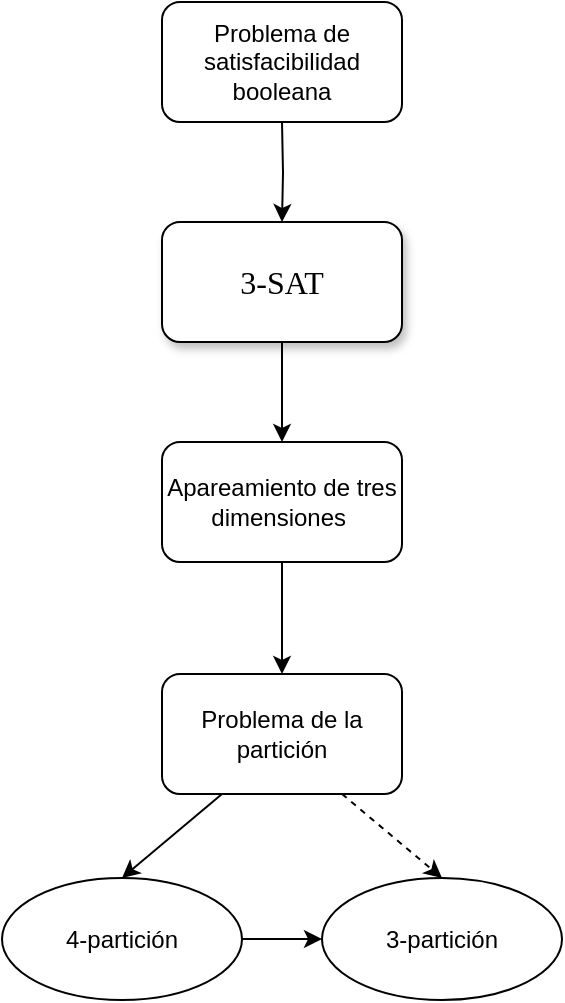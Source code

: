 <mxfile version="11.2.8" type="device" pages="1"><diagram name="Page-1" id="10a91c8b-09ff-31b1-d368-03940ed4cc9e"><mxGraphModel dx="1422" dy="771" grid="0" gridSize="10" guides="1" tooltips="1" connect="1" arrows="1" fold="1" page="1" pageScale="1" pageWidth="1100" pageHeight="850" background="none" math="0" shadow="0"><root><mxCell id="0"/><mxCell id="1" parent="0"/><mxCell id="5sm3pDW7wg1JEFVIEQXx-1" style="edgeStyle=orthogonalEdgeStyle;rounded=0;orthogonalLoop=1;jettySize=auto;html=1;exitX=0.5;exitY=1;exitDx=0;exitDy=0;" parent="1" target="62893188c0fa7362-3" edge="1"><mxGeometry relative="1" as="geometry"><mxPoint x="670" y="110" as="sourcePoint"/></mxGeometry></mxCell><mxCell id="5sm3pDW7wg1JEFVIEQXx-9" style="edgeStyle=orthogonalEdgeStyle;rounded=0;orthogonalLoop=1;jettySize=auto;html=1;exitX=0.5;exitY=1;exitDx=0;exitDy=0;entryX=0.5;entryY=0;entryDx=0;entryDy=0;" parent="1" source="62893188c0fa7362-3" target="5sm3pDW7wg1JEFVIEQXx-5" edge="1"><mxGeometry relative="1" as="geometry"/></mxCell><mxCell id="62893188c0fa7362-3" value="&lt;span style=&quot;font-size: 16px&quot;&gt;3-SAT&lt;br&gt;&lt;/span&gt;" style="whiteSpace=wrap;html=1;rounded=1;shadow=1;labelBackgroundColor=none;strokeColor=#000000;strokeWidth=1;fillColor=#ffffff;fontFamily=Verdana;fontSize=12;fontColor=#000000;align=center;" parent="1" vertex="1"><mxGeometry x="610" y="160" width="120" height="60" as="geometry"/></mxCell><mxCell id="5sm3pDW7wg1JEFVIEQXx-3" value="Problema de satisfacibilidad booleana" style="rounded=1;whiteSpace=wrap;html=1;strokeColor=#000000;fillColor=#ffffff;" parent="1" vertex="1"><mxGeometry x="610" y="50" width="120" height="60" as="geometry"/></mxCell><mxCell id="5sm3pDW7wg1JEFVIEQXx-10" style="edgeStyle=orthogonalEdgeStyle;rounded=0;orthogonalLoop=1;jettySize=auto;html=1;exitX=0.5;exitY=1;exitDx=0;exitDy=0;" parent="1" source="5sm3pDW7wg1JEFVIEQXx-5" target="5sm3pDW7wg1JEFVIEQXx-8" edge="1"><mxGeometry relative="1" as="geometry"/></mxCell><mxCell id="5sm3pDW7wg1JEFVIEQXx-5" value="Apareamiento de tres dimensiones&amp;nbsp;" style="rounded=1;whiteSpace=wrap;html=1;strokeColor=#000000;fillColor=#ffffff;" parent="1" vertex="1"><mxGeometry x="610" y="270" width="120" height="60" as="geometry"/></mxCell><mxCell id="5sm3pDW7wg1JEFVIEQXx-15" style="rounded=0;orthogonalLoop=1;jettySize=auto;html=1;exitX=0.25;exitY=1;exitDx=0;exitDy=0;entryX=0.5;entryY=0;entryDx=0;entryDy=0;" parent="1" source="5sm3pDW7wg1JEFVIEQXx-8" target="5sm3pDW7wg1JEFVIEQXx-11" edge="1"><mxGeometry relative="1" as="geometry"/></mxCell><mxCell id="5sm3pDW7wg1JEFVIEQXx-16" style="edgeStyle=none;rounded=0;orthogonalLoop=1;jettySize=auto;html=1;exitX=0.75;exitY=1;exitDx=0;exitDy=0;entryX=0.5;entryY=0;entryDx=0;entryDy=0;dashed=1;" parent="1" source="5sm3pDW7wg1JEFVIEQXx-8" target="5sm3pDW7wg1JEFVIEQXx-12" edge="1"><mxGeometry relative="1" as="geometry"/></mxCell><mxCell id="5sm3pDW7wg1JEFVIEQXx-8" value="Problema de la partición" style="rounded=1;whiteSpace=wrap;html=1;strokeColor=#000000;fillColor=#ffffff;" parent="1" vertex="1"><mxGeometry x="610" y="386" width="120" height="60" as="geometry"/></mxCell><mxCell id="5sm3pDW7wg1JEFVIEQXx-18" style="edgeStyle=none;rounded=0;orthogonalLoop=1;jettySize=auto;html=1;exitX=1;exitY=0.5;exitDx=0;exitDy=0;entryX=0;entryY=0.5;entryDx=0;entryDy=0;" parent="1" source="5sm3pDW7wg1JEFVIEQXx-11" target="5sm3pDW7wg1JEFVIEQXx-12" edge="1"><mxGeometry relative="1" as="geometry"/></mxCell><mxCell id="5sm3pDW7wg1JEFVIEQXx-11" value="4-partición" style="ellipse;whiteSpace=wrap;html=1;strokeColor=#000000;fillColor=#ffffff;" parent="1" vertex="1"><mxGeometry x="530" y="488" width="120" height="61" as="geometry"/></mxCell><mxCell id="5sm3pDW7wg1JEFVIEQXx-12" value="3-partición" style="ellipse;whiteSpace=wrap;html=1;strokeColor=#000000;fillColor=#ffffff;" parent="1" vertex="1"><mxGeometry x="690" y="488" width="120" height="61" as="geometry"/></mxCell></root></mxGraphModel></diagram></mxfile>